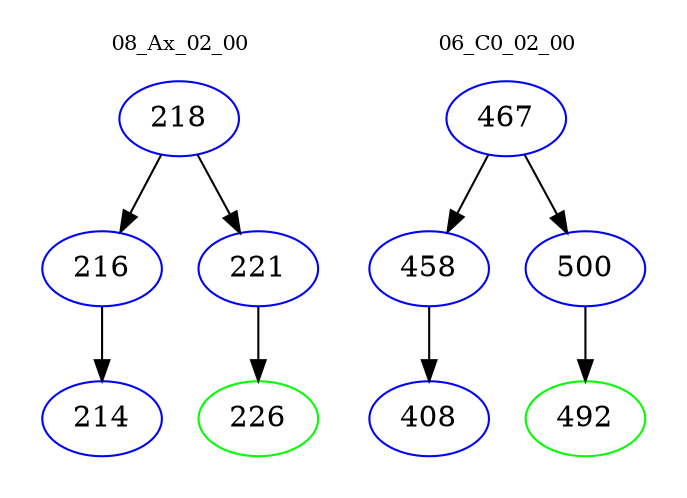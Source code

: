 digraph{
subgraph cluster_0 {
color = white
label = "08_Ax_02_00";
fontsize=10;
T0_218 [label="218", color="blue"]
T0_218 -> T0_216 [color="black"]
T0_216 [label="216", color="blue"]
T0_216 -> T0_214 [color="black"]
T0_214 [label="214", color="blue"]
T0_218 -> T0_221 [color="black"]
T0_221 [label="221", color="blue"]
T0_221 -> T0_226 [color="black"]
T0_226 [label="226", color="green"]
}
subgraph cluster_1 {
color = white
label = "06_C0_02_00";
fontsize=10;
T1_467 [label="467", color="blue"]
T1_467 -> T1_458 [color="black"]
T1_458 [label="458", color="blue"]
T1_458 -> T1_408 [color="black"]
T1_408 [label="408", color="blue"]
T1_467 -> T1_500 [color="black"]
T1_500 [label="500", color="blue"]
T1_500 -> T1_492 [color="black"]
T1_492 [label="492", color="green"]
}
}

